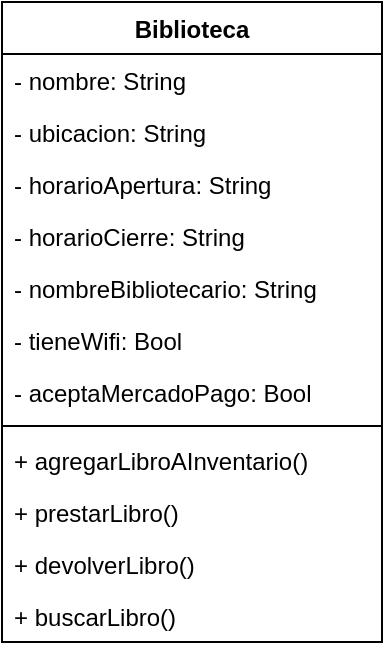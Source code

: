 <mxfile version="26.2.8">
  <diagram id="C5RBs43oDa-KdzZeNtuy" name="Page-1">
    <mxGraphModel dx="1641" dy="853" grid="1" gridSize="10" guides="1" tooltips="1" connect="1" arrows="1" fold="1" page="1" pageScale="1" pageWidth="827" pageHeight="1169" math="0" shadow="0">
      <root>
        <mxCell id="WIyWlLk6GJQsqaUBKTNV-0" />
        <mxCell id="WIyWlLk6GJQsqaUBKTNV-1" parent="WIyWlLk6GJQsqaUBKTNV-0" />
        <mxCell id="zIyeqD6LFBW1Cyh3Zrd4-4" value="Biblioteca" style="swimlane;fontStyle=1;align=center;verticalAlign=top;childLayout=stackLayout;horizontal=1;startSize=26;horizontalStack=0;resizeParent=1;resizeParentMax=0;resizeLast=0;collapsible=1;marginBottom=0;whiteSpace=wrap;html=1;" vertex="1" parent="WIyWlLk6GJQsqaUBKTNV-1">
          <mxGeometry x="280" y="210" width="190" height="320" as="geometry" />
        </mxCell>
        <mxCell id="zIyeqD6LFBW1Cyh3Zrd4-5" value="- nombre: String" style="text;strokeColor=none;fillColor=none;align=left;verticalAlign=top;spacingLeft=4;spacingRight=4;overflow=hidden;rotatable=0;points=[[0,0.5],[1,0.5]];portConstraint=eastwest;whiteSpace=wrap;html=1;" vertex="1" parent="zIyeqD6LFBW1Cyh3Zrd4-4">
          <mxGeometry y="26" width="190" height="26" as="geometry" />
        </mxCell>
        <mxCell id="zIyeqD6LFBW1Cyh3Zrd4-15" value="- ubicacion: String" style="text;strokeColor=none;fillColor=none;align=left;verticalAlign=top;spacingLeft=4;spacingRight=4;overflow=hidden;rotatable=0;points=[[0,0.5],[1,0.5]];portConstraint=eastwest;whiteSpace=wrap;html=1;" vertex="1" parent="zIyeqD6LFBW1Cyh3Zrd4-4">
          <mxGeometry y="52" width="190" height="26" as="geometry" />
        </mxCell>
        <mxCell id="zIyeqD6LFBW1Cyh3Zrd4-14" value="- horarioApertura: String" style="text;strokeColor=none;fillColor=none;align=left;verticalAlign=top;spacingLeft=4;spacingRight=4;overflow=hidden;rotatable=0;points=[[0,0.5],[1,0.5]];portConstraint=eastwest;whiteSpace=wrap;html=1;" vertex="1" parent="zIyeqD6LFBW1Cyh3Zrd4-4">
          <mxGeometry y="78" width="190" height="26" as="geometry" />
        </mxCell>
        <mxCell id="zIyeqD6LFBW1Cyh3Zrd4-13" value="- horarioCierre: String" style="text;strokeColor=none;fillColor=none;align=left;verticalAlign=top;spacingLeft=4;spacingRight=4;overflow=hidden;rotatable=0;points=[[0,0.5],[1,0.5]];portConstraint=eastwest;whiteSpace=wrap;html=1;" vertex="1" parent="zIyeqD6LFBW1Cyh3Zrd4-4">
          <mxGeometry y="104" width="190" height="26" as="geometry" />
        </mxCell>
        <mxCell id="zIyeqD6LFBW1Cyh3Zrd4-12" value="- nombreBibliotecario: String" style="text;strokeColor=none;fillColor=none;align=left;verticalAlign=top;spacingLeft=4;spacingRight=4;overflow=hidden;rotatable=0;points=[[0,0.5],[1,0.5]];portConstraint=eastwest;whiteSpace=wrap;html=1;" vertex="1" parent="zIyeqD6LFBW1Cyh3Zrd4-4">
          <mxGeometry y="130" width="190" height="26" as="geometry" />
        </mxCell>
        <mxCell id="zIyeqD6LFBW1Cyh3Zrd4-19" value="- tieneWifi: Bool" style="text;strokeColor=none;fillColor=none;align=left;verticalAlign=top;spacingLeft=4;spacingRight=4;overflow=hidden;rotatable=0;points=[[0,0.5],[1,0.5]];portConstraint=eastwest;whiteSpace=wrap;html=1;" vertex="1" parent="zIyeqD6LFBW1Cyh3Zrd4-4">
          <mxGeometry y="156" width="190" height="26" as="geometry" />
        </mxCell>
        <mxCell id="zIyeqD6LFBW1Cyh3Zrd4-18" value="- aceptaMercadoPago: Bool" style="text;strokeColor=none;fillColor=none;align=left;verticalAlign=top;spacingLeft=4;spacingRight=4;overflow=hidden;rotatable=0;points=[[0,0.5],[1,0.5]];portConstraint=eastwest;whiteSpace=wrap;html=1;" vertex="1" parent="zIyeqD6LFBW1Cyh3Zrd4-4">
          <mxGeometry y="182" width="190" height="26" as="geometry" />
        </mxCell>
        <mxCell id="zIyeqD6LFBW1Cyh3Zrd4-6" value="" style="line;strokeWidth=1;fillColor=none;align=left;verticalAlign=middle;spacingTop=-1;spacingLeft=3;spacingRight=3;rotatable=0;labelPosition=right;points=[];portConstraint=eastwest;strokeColor=inherit;" vertex="1" parent="zIyeqD6LFBW1Cyh3Zrd4-4">
          <mxGeometry y="208" width="190" height="8" as="geometry" />
        </mxCell>
        <mxCell id="zIyeqD6LFBW1Cyh3Zrd4-7" value="+ agregarLibroAInventario()" style="text;strokeColor=none;fillColor=none;align=left;verticalAlign=top;spacingLeft=4;spacingRight=4;overflow=hidden;rotatable=0;points=[[0,0.5],[1,0.5]];portConstraint=eastwest;whiteSpace=wrap;html=1;" vertex="1" parent="zIyeqD6LFBW1Cyh3Zrd4-4">
          <mxGeometry y="216" width="190" height="26" as="geometry" />
        </mxCell>
        <mxCell id="zIyeqD6LFBW1Cyh3Zrd4-17" value="+ prestarLibro()" style="text;strokeColor=none;fillColor=none;align=left;verticalAlign=top;spacingLeft=4;spacingRight=4;overflow=hidden;rotatable=0;points=[[0,0.5],[1,0.5]];portConstraint=eastwest;whiteSpace=wrap;html=1;" vertex="1" parent="zIyeqD6LFBW1Cyh3Zrd4-4">
          <mxGeometry y="242" width="190" height="26" as="geometry" />
        </mxCell>
        <mxCell id="zIyeqD6LFBW1Cyh3Zrd4-16" value="+ devolverLibro()" style="text;strokeColor=none;fillColor=none;align=left;verticalAlign=top;spacingLeft=4;spacingRight=4;overflow=hidden;rotatable=0;points=[[0,0.5],[1,0.5]];portConstraint=eastwest;whiteSpace=wrap;html=1;" vertex="1" parent="zIyeqD6LFBW1Cyh3Zrd4-4">
          <mxGeometry y="268" width="190" height="26" as="geometry" />
        </mxCell>
        <mxCell id="zIyeqD6LFBW1Cyh3Zrd4-20" value="+ buscarLibro()" style="text;strokeColor=none;fillColor=none;align=left;verticalAlign=top;spacingLeft=4;spacingRight=4;overflow=hidden;rotatable=0;points=[[0,0.5],[1,0.5]];portConstraint=eastwest;whiteSpace=wrap;html=1;" vertex="1" parent="zIyeqD6LFBW1Cyh3Zrd4-4">
          <mxGeometry y="294" width="190" height="26" as="geometry" />
        </mxCell>
      </root>
    </mxGraphModel>
  </diagram>
</mxfile>

